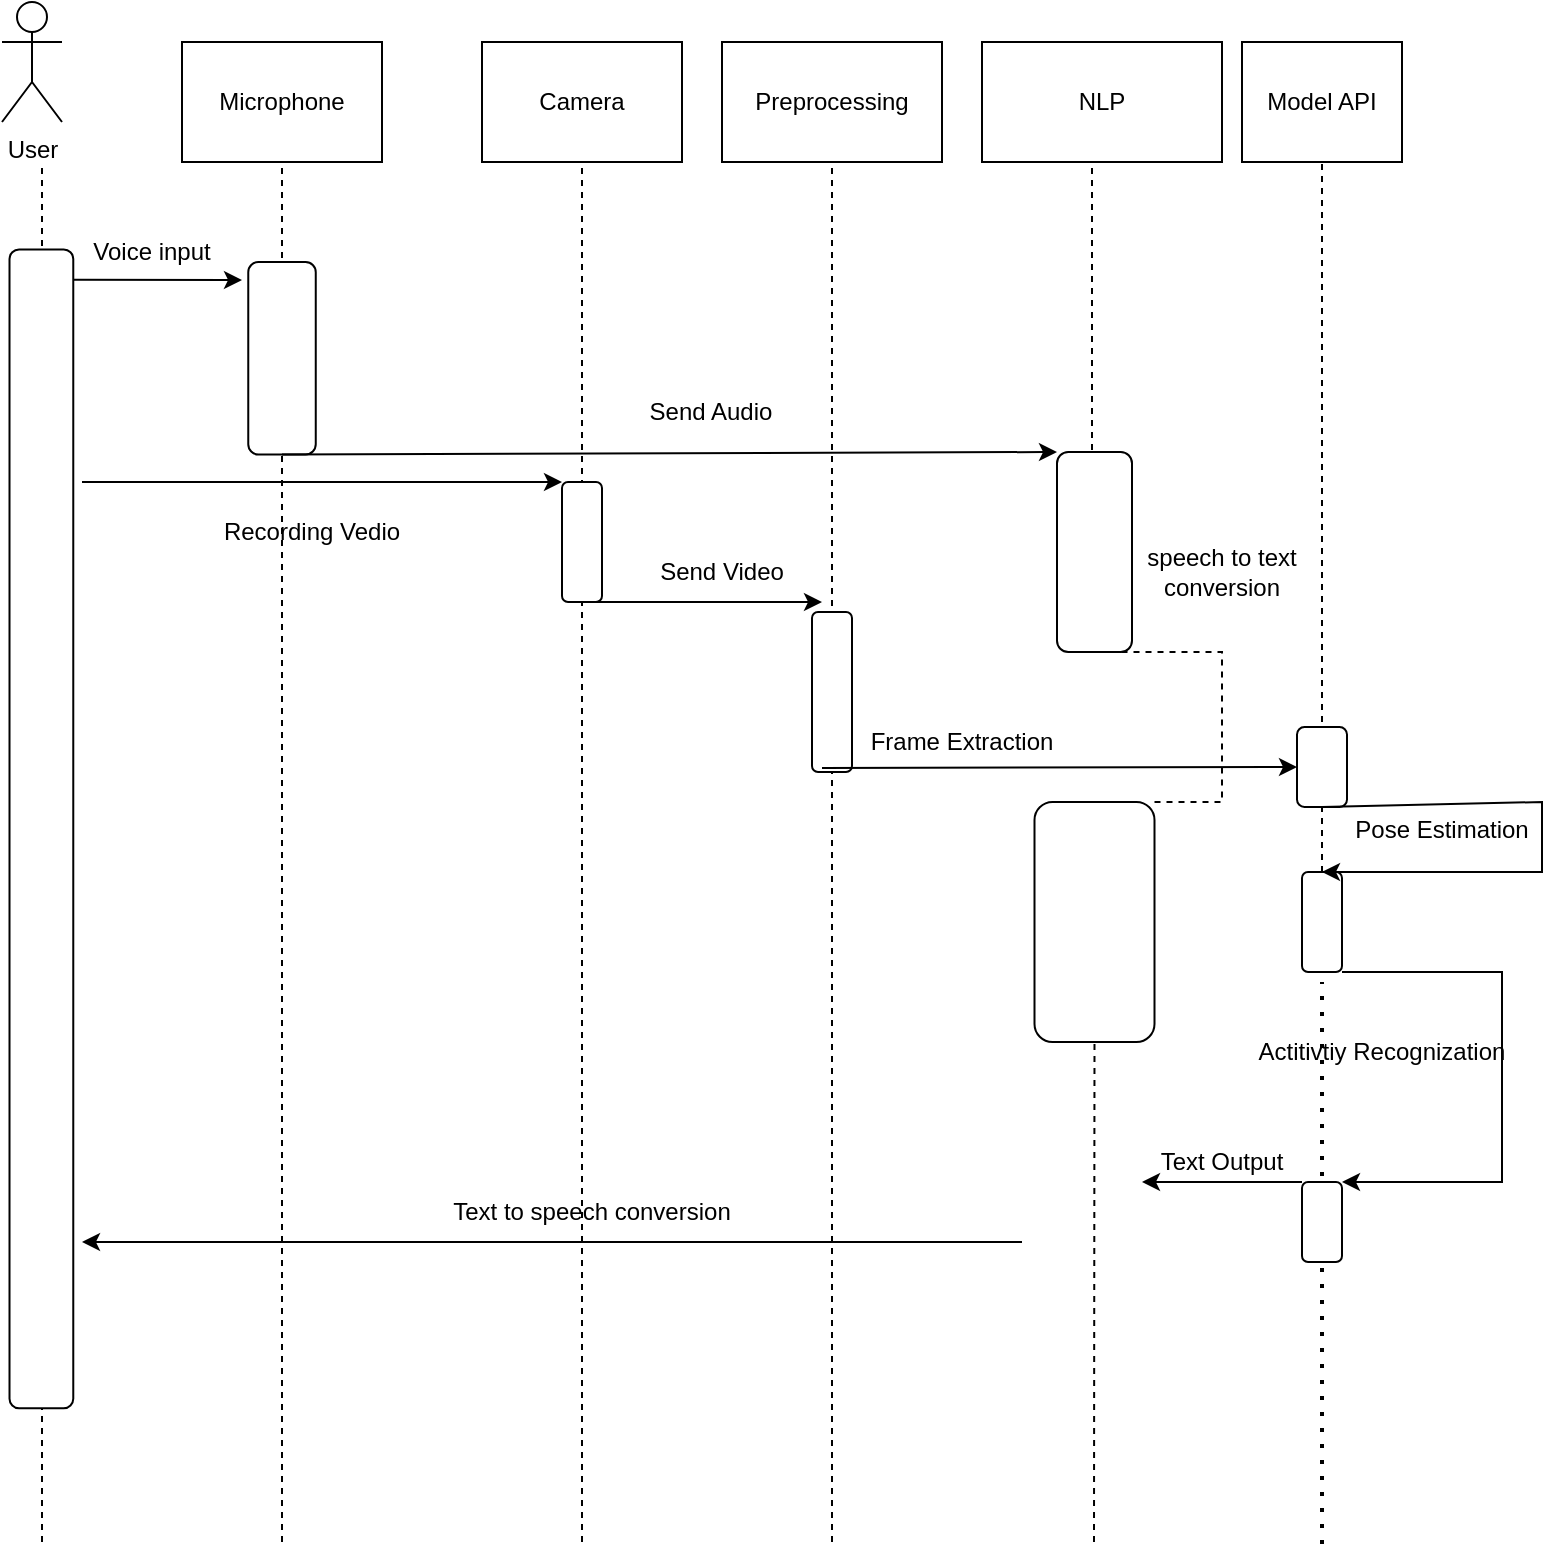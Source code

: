 <mxfile version="20.8.3" type="github">
  <diagram id="L39YCSrSmgS5nI6QtHGn" name="Page-1">
    <mxGraphModel dx="806" dy="495" grid="1" gridSize="10" guides="1" tooltips="1" connect="1" arrows="1" fold="1" page="1" pageScale="1" pageWidth="827" pageHeight="1169" math="0" shadow="0">
      <root>
        <mxCell id="0" />
        <mxCell id="1" parent="0" />
        <mxCell id="A4QvI4MU_TdA6Vv6nNB_-4" value="Microphone" style="rounded=0;whiteSpace=wrap;html=1;" parent="1" vertex="1">
          <mxGeometry x="110" y="40" width="100" height="60" as="geometry" />
        </mxCell>
        <mxCell id="A4QvI4MU_TdA6Vv6nNB_-5" value="Camera" style="rounded=0;whiteSpace=wrap;html=1;" parent="1" vertex="1">
          <mxGeometry x="260" y="40" width="100" height="60" as="geometry" />
        </mxCell>
        <mxCell id="A4QvI4MU_TdA6Vv6nNB_-6" value="Preprocessing" style="rounded=0;whiteSpace=wrap;html=1;" parent="1" vertex="1">
          <mxGeometry x="380" y="40" width="110" height="60" as="geometry" />
        </mxCell>
        <mxCell id="A4QvI4MU_TdA6Vv6nNB_-7" value="Model API" style="rounded=0;whiteSpace=wrap;html=1;" parent="1" vertex="1">
          <mxGeometry x="640" y="40" width="80" height="60" as="geometry" />
        </mxCell>
        <mxCell id="A4QvI4MU_TdA6Vv6nNB_-11" value="" style="endArrow=none;dashed=1;html=1;rounded=0;entryX=0.5;entryY=1;entryDx=0;entryDy=0;" parent="1" edge="1">
          <mxGeometry width="50" height="50" relative="1" as="geometry">
            <mxPoint x="40" y="790" as="sourcePoint" />
            <mxPoint x="40" y="100" as="targetPoint" />
          </mxGeometry>
        </mxCell>
        <mxCell id="A4QvI4MU_TdA6Vv6nNB_-12" value="" style="endArrow=none;dashed=1;html=1;rounded=0;entryX=0.5;entryY=1;entryDx=0;entryDy=0;" parent="1" target="A4QvI4MU_TdA6Vv6nNB_-4" edge="1">
          <mxGeometry width="50" height="50" relative="1" as="geometry">
            <mxPoint x="160" y="790" as="sourcePoint" />
            <mxPoint x="430" y="230" as="targetPoint" />
          </mxGeometry>
        </mxCell>
        <mxCell id="A4QvI4MU_TdA6Vv6nNB_-13" value="" style="endArrow=none;dashed=1;html=1;rounded=0;entryX=0.5;entryY=1;entryDx=0;entryDy=0;" parent="1" target="A4QvI4MU_TdA6Vv6nNB_-5" edge="1">
          <mxGeometry width="50" height="50" relative="1" as="geometry">
            <mxPoint x="310" y="790" as="sourcePoint" />
            <mxPoint x="430" y="230" as="targetPoint" />
          </mxGeometry>
        </mxCell>
        <mxCell id="A4QvI4MU_TdA6Vv6nNB_-15" value="" style="endArrow=none;dashed=1;html=1;rounded=0;entryX=0.5;entryY=1;entryDx=0;entryDy=0;" parent="1" target="A4QvI4MU_TdA6Vv6nNB_-6" edge="1">
          <mxGeometry width="50" height="50" relative="1" as="geometry">
            <mxPoint x="435" y="790" as="sourcePoint" />
            <mxPoint x="430" y="230" as="targetPoint" />
          </mxGeometry>
        </mxCell>
        <mxCell id="A4QvI4MU_TdA6Vv6nNB_-16" value="" style="endArrow=none;dashed=1;html=1;rounded=0;entryX=0.5;entryY=1;entryDx=0;entryDy=0;startArrow=none;" parent="1" target="A4QvI4MU_TdA6Vv6nNB_-7" edge="1">
          <mxGeometry width="50" height="50" relative="1" as="geometry">
            <mxPoint x="680" y="380" as="sourcePoint" />
            <mxPoint x="430" y="230" as="targetPoint" />
            <Array as="points">
              <mxPoint x="680" y="370" />
            </Array>
          </mxGeometry>
        </mxCell>
        <mxCell id="A4QvI4MU_TdA6Vv6nNB_-23" value="" style="endArrow=classic;html=1;rounded=0;entryX=0;entryY=1;entryDx=0;entryDy=0;" parent="1" target="A4QvI4MU_TdA6Vv6nNB_-26" edge="1">
          <mxGeometry width="50" height="50" relative="1" as="geometry">
            <mxPoint x="60" y="260" as="sourcePoint" />
            <mxPoint x="168.75" y="240.47" as="targetPoint" />
          </mxGeometry>
        </mxCell>
        <mxCell id="A4QvI4MU_TdA6Vv6nNB_-24" value="Recording Vedio" style="text;html=1;strokeColor=none;fillColor=none;align=center;verticalAlign=middle;whiteSpace=wrap;rounded=0;" parent="1" vertex="1">
          <mxGeometry x="100" y="270" width="150" height="30" as="geometry" />
        </mxCell>
        <mxCell id="A4QvI4MU_TdA6Vv6nNB_-26" value="" style="rounded=1;whiteSpace=wrap;html=1;rotation=90;" parent="1" vertex="1">
          <mxGeometry x="280" y="280" width="60" height="20" as="geometry" />
        </mxCell>
        <mxCell id="A4QvI4MU_TdA6Vv6nNB_-28" value="" style="endArrow=classic;html=1;rounded=0;exitX=1;exitY=0.5;exitDx=0;exitDy=0;" parent="1" source="A4QvI4MU_TdA6Vv6nNB_-26" edge="1">
          <mxGeometry width="50" height="50" relative="1" as="geometry">
            <mxPoint x="380" y="260" as="sourcePoint" />
            <mxPoint x="430" y="320" as="targetPoint" />
          </mxGeometry>
        </mxCell>
        <mxCell id="A4QvI4MU_TdA6Vv6nNB_-29" value="Send Video" style="text;html=1;strokeColor=none;fillColor=none;align=center;verticalAlign=middle;whiteSpace=wrap;rounded=0;" parent="1" vertex="1">
          <mxGeometry x="320" y="290" width="120" height="30" as="geometry" />
        </mxCell>
        <mxCell id="A4QvI4MU_TdA6Vv6nNB_-30" value="" style="rounded=1;whiteSpace=wrap;html=1;rotation=90;" parent="1" vertex="1">
          <mxGeometry x="395" y="355" width="80" height="20" as="geometry" />
        </mxCell>
        <mxCell id="A4QvI4MU_TdA6Vv6nNB_-32" value="" style="endArrow=classic;html=1;rounded=0;entryX=0.5;entryY=0;entryDx=0;entryDy=0;" parent="1" edge="1" target="A4QvI4MU_TdA6Vv6nNB_-34">
          <mxGeometry width="50" height="50" relative="1" as="geometry">
            <mxPoint x="430" y="403" as="sourcePoint" />
            <mxPoint x="670" y="380" as="targetPoint" />
          </mxGeometry>
        </mxCell>
        <mxCell id="A4QvI4MU_TdA6Vv6nNB_-33" value="Frame Extraction" style="text;html=1;strokeColor=none;fillColor=none;align=center;verticalAlign=middle;whiteSpace=wrap;rounded=0;" parent="1" vertex="1">
          <mxGeometry x="440" y="375" width="120" height="30" as="geometry" />
        </mxCell>
        <mxCell id="A4QvI4MU_TdA6Vv6nNB_-34" value="" style="rounded=1;whiteSpace=wrap;html=1;rotation=-90;" parent="1" vertex="1">
          <mxGeometry x="660" y="390" width="40" height="25" as="geometry" />
        </mxCell>
        <mxCell id="A4QvI4MU_TdA6Vv6nNB_-39" value="" style="endArrow=none;dashed=1;html=1;rounded=0;entryX=0;entryY=0.5;entryDx=0;entryDy=0;startArrow=none;" parent="1" source="A4QvI4MU_TdA6Vv6nNB_-40" target="A4QvI4MU_TdA6Vv6nNB_-34" edge="1">
          <mxGeometry width="50" height="50" relative="1" as="geometry">
            <mxPoint x="680" y="760" as="sourcePoint" />
            <mxPoint x="560" y="100" as="targetPoint" />
            <Array as="points" />
          </mxGeometry>
        </mxCell>
        <mxCell id="A4QvI4MU_TdA6Vv6nNB_-49" value="" style="endArrow=classic;html=1;rounded=0;entryX=1;entryY=1;entryDx=0;entryDy=0;exitX=1;exitY=0;exitDx=0;exitDy=0;" parent="1" source="A4QvI4MU_TdA6Vv6nNB_-40" target="A4QvI4MU_TdA6Vv6nNB_-43" edge="1">
          <mxGeometry width="50" height="50" relative="1" as="geometry">
            <mxPoint x="580" y="515" as="sourcePoint" />
            <mxPoint x="430" y="500" as="targetPoint" />
            <Array as="points">
              <mxPoint x="770" y="505" />
              <mxPoint x="770" y="610" />
            </Array>
          </mxGeometry>
        </mxCell>
        <mxCell id="A4QvI4MU_TdA6Vv6nNB_-50" value="Pose Estimation" style="text;html=1;strokeColor=none;fillColor=none;align=center;verticalAlign=middle;whiteSpace=wrap;rounded=0;" parent="1" vertex="1">
          <mxGeometry x="680" y="419.39" width="120" height="30" as="geometry" />
        </mxCell>
        <mxCell id="A4QvI4MU_TdA6Vv6nNB_-51" value="Actitivtiy Recognization" style="text;html=1;strokeColor=none;fillColor=none;align=center;verticalAlign=middle;whiteSpace=wrap;rounded=0;" parent="1" vertex="1">
          <mxGeometry x="640" y="530" width="140" height="30" as="geometry" />
        </mxCell>
        <mxCell id="A4QvI4MU_TdA6Vv6nNB_-55" value="Text Output" style="text;html=1;strokeColor=none;fillColor=none;align=center;verticalAlign=middle;whiteSpace=wrap;rounded=0;" parent="1" vertex="1">
          <mxGeometry x="580" y="585" width="100" height="30" as="geometry" />
        </mxCell>
        <mxCell id="A4QvI4MU_TdA6Vv6nNB_-59" value="Text to speech conversion" style="text;html=1;strokeColor=none;fillColor=none;align=center;verticalAlign=middle;whiteSpace=wrap;rounded=0;" parent="1" vertex="1">
          <mxGeometry x="220" y="610" width="190" height="30" as="geometry" />
        </mxCell>
        <mxCell id="LpYJhnQgzotlwshMO1Oq-2" value="" style="rounded=1;whiteSpace=wrap;html=1;rotation=90;" parent="1" vertex="1">
          <mxGeometry x="-249.99" y="417.51" width="579.37" height="31.88" as="geometry" />
        </mxCell>
        <mxCell id="LpYJhnQgzotlwshMO1Oq-3" value="" style="rounded=1;whiteSpace=wrap;html=1;rotation=90;" parent="1" vertex="1">
          <mxGeometry x="111.88" y="181.25" width="96.25" height="33.75" as="geometry" />
        </mxCell>
        <mxCell id="LpYJhnQgzotlwshMO1Oq-6" value="" style="endArrow=classic;html=1;rounded=0;exitX=0.026;exitY=-0.011;exitDx=0;exitDy=0;exitPerimeter=0;" parent="1" source="LpYJhnQgzotlwshMO1Oq-2" edge="1">
          <mxGeometry width="50" height="50" relative="1" as="geometry">
            <mxPoint x="390" y="240" as="sourcePoint" />
            <mxPoint x="140" y="159" as="targetPoint" />
          </mxGeometry>
        </mxCell>
        <mxCell id="LpYJhnQgzotlwshMO1Oq-7" value="Voice input" style="text;html=1;strokeColor=none;fillColor=none;align=center;verticalAlign=middle;whiteSpace=wrap;rounded=0;" parent="1" vertex="1">
          <mxGeometry x="50" y="130" width="90" height="30" as="geometry" />
        </mxCell>
        <mxCell id="2kZp6YiWD2BQuV8LMznV-1" value="User" style="shape=umlActor;verticalLabelPosition=bottom;verticalAlign=top;html=1;outlineConnect=0;" parent="1" vertex="1">
          <mxGeometry x="20" y="20" width="30" height="60" as="geometry" />
        </mxCell>
        <mxCell id="2kZp6YiWD2BQuV8LMznV-4" value="" style="endArrow=none;dashed=1;html=1;rounded=0;entryX=0.5;entryY=1;entryDx=0;entryDy=0;startArrow=none;" parent="1" edge="1">
          <mxGeometry width="50" height="50" relative="1" as="geometry">
            <mxPoint x="565" y="250" as="sourcePoint" />
            <mxPoint x="565" y="100" as="targetPoint" />
          </mxGeometry>
        </mxCell>
        <mxCell id="2kZp6YiWD2BQuV8LMznV-6" value="" style="endArrow=classic;html=1;rounded=0;entryX=0;entryY=1;entryDx=0;entryDy=0;exitX=1;exitY=0.5;exitDx=0;exitDy=0;" parent="1" source="LpYJhnQgzotlwshMO1Oq-3" target="2kZp6YiWD2BQuV8LMznV-5" edge="1">
          <mxGeometry width="50" height="50" relative="1" as="geometry">
            <mxPoint x="170" y="240" as="sourcePoint" />
            <mxPoint x="510" y="240" as="targetPoint" />
            <Array as="points" />
          </mxGeometry>
        </mxCell>
        <mxCell id="2kZp6YiWD2BQuV8LMznV-7" value="Send Audio&lt;br&gt;" style="text;html=1;strokeColor=none;fillColor=none;align=center;verticalAlign=middle;whiteSpace=wrap;rounded=0;" parent="1" vertex="1">
          <mxGeometry x="329.38" y="210" width="90.62" height="30" as="geometry" />
        </mxCell>
        <mxCell id="2kZp6YiWD2BQuV8LMznV-8" value="" style="endArrow=none;dashed=1;html=1;rounded=0;entryX=1;entryY=0.5;entryDx=0;entryDy=0;startArrow=none;exitX=0;exitY=0;exitDx=0;exitDy=0;" parent="1" target="2kZp6YiWD2BQuV8LMznV-5" edge="1" source="vKu3MAnOh_yhbqlNx44P-1">
          <mxGeometry width="50" height="50" relative="1" as="geometry">
            <mxPoint x="600" y="450" as="sourcePoint" />
            <mxPoint x="545" y="100" as="targetPoint" />
            <Array as="points">
              <mxPoint x="620" y="420" />
              <mxPoint x="630" y="420" />
              <mxPoint x="630" y="345" />
            </Array>
          </mxGeometry>
        </mxCell>
        <mxCell id="2kZp6YiWD2BQuV8LMznV-5" value="" style="rounded=1;whiteSpace=wrap;html=1;rotation=90;" parent="1" vertex="1">
          <mxGeometry x="516.25" y="276.25" width="100" height="37.5" as="geometry" />
        </mxCell>
        <mxCell id="2kZp6YiWD2BQuV8LMznV-9" value="NLP" style="rounded=0;whiteSpace=wrap;html=1;" parent="1" vertex="1">
          <mxGeometry x="510" y="40" width="120" height="60" as="geometry" />
        </mxCell>
        <mxCell id="A4QvI4MU_TdA6Vv6nNB_-40" value="" style="rounded=1;whiteSpace=wrap;html=1;rotation=90;" parent="1" vertex="1">
          <mxGeometry x="655" y="470" width="50" height="20" as="geometry" />
        </mxCell>
        <mxCell id="2kZp6YiWD2BQuV8LMznV-12" value="" style="endArrow=classic;html=1;rounded=0;exitX=0;exitY=0.5;exitDx=0;exitDy=0;entryX=0;entryY=0.5;entryDx=0;entryDy=0;" parent="1" source="A4QvI4MU_TdA6Vv6nNB_-34" target="A4QvI4MU_TdA6Vv6nNB_-40" edge="1">
          <mxGeometry width="50" height="50" relative="1" as="geometry">
            <mxPoint x="390" y="410" as="sourcePoint" />
            <mxPoint x="440" y="360" as="targetPoint" />
            <Array as="points">
              <mxPoint x="790" y="420" />
              <mxPoint x="790" y="455" />
            </Array>
          </mxGeometry>
        </mxCell>
        <mxCell id="2kZp6YiWD2BQuV8LMznV-15" value="" style="endArrow=none;dashed=1;html=1;dashPattern=1 3;strokeWidth=2;rounded=0;" parent="1" edge="1">
          <mxGeometry width="50" height="50" relative="1" as="geometry">
            <mxPoint x="680" y="791" as="sourcePoint" />
            <mxPoint x="680" y="510" as="targetPoint" />
          </mxGeometry>
        </mxCell>
        <mxCell id="A4QvI4MU_TdA6Vv6nNB_-43" value="" style="rounded=1;whiteSpace=wrap;html=1;rotation=-180;direction=south;" parent="1" vertex="1">
          <mxGeometry x="670" y="610" width="20" height="40" as="geometry" />
        </mxCell>
        <mxCell id="2kZp6YiWD2BQuV8LMznV-16" value="" style="endArrow=classic;html=1;rounded=0;exitX=1;exitY=0;exitDx=0;exitDy=0;" parent="1" source="A4QvI4MU_TdA6Vv6nNB_-43" edge="1">
          <mxGeometry width="50" height="50" relative="1" as="geometry">
            <mxPoint x="390" y="590" as="sourcePoint" />
            <mxPoint x="590" y="610" as="targetPoint" />
          </mxGeometry>
        </mxCell>
        <mxCell id="2kZp6YiWD2BQuV8LMznV-17" value="" style="endArrow=classic;html=1;rounded=0;" parent="1" edge="1">
          <mxGeometry width="50" height="50" relative="1" as="geometry">
            <mxPoint x="530" y="640" as="sourcePoint" />
            <mxPoint x="60" y="640" as="targetPoint" />
          </mxGeometry>
        </mxCell>
        <mxCell id="2kZp6YiWD2BQuV8LMznV-18" value="speech to text conversion" style="text;html=1;strokeColor=none;fillColor=none;align=center;verticalAlign=middle;whiteSpace=wrap;rounded=0;" parent="1" vertex="1">
          <mxGeometry x="590" y="290" width="80" height="30" as="geometry" />
        </mxCell>
        <mxCell id="vKu3MAnOh_yhbqlNx44P-2" value="" style="endArrow=none;dashed=1;html=1;rounded=0;entryX=1;entryY=0.5;entryDx=0;entryDy=0;" edge="1" parent="1" target="vKu3MAnOh_yhbqlNx44P-1">
          <mxGeometry width="50" height="50" relative="1" as="geometry">
            <mxPoint x="566" y="790" as="sourcePoint" />
            <mxPoint x="566.25" y="345" as="targetPoint" />
            <Array as="points" />
          </mxGeometry>
        </mxCell>
        <mxCell id="vKu3MAnOh_yhbqlNx44P-1" value="" style="rounded=1;whiteSpace=wrap;html=1;rotation=90;" vertex="1" parent="1">
          <mxGeometry x="506.25" y="450" width="120" height="60" as="geometry" />
        </mxCell>
      </root>
    </mxGraphModel>
  </diagram>
</mxfile>
